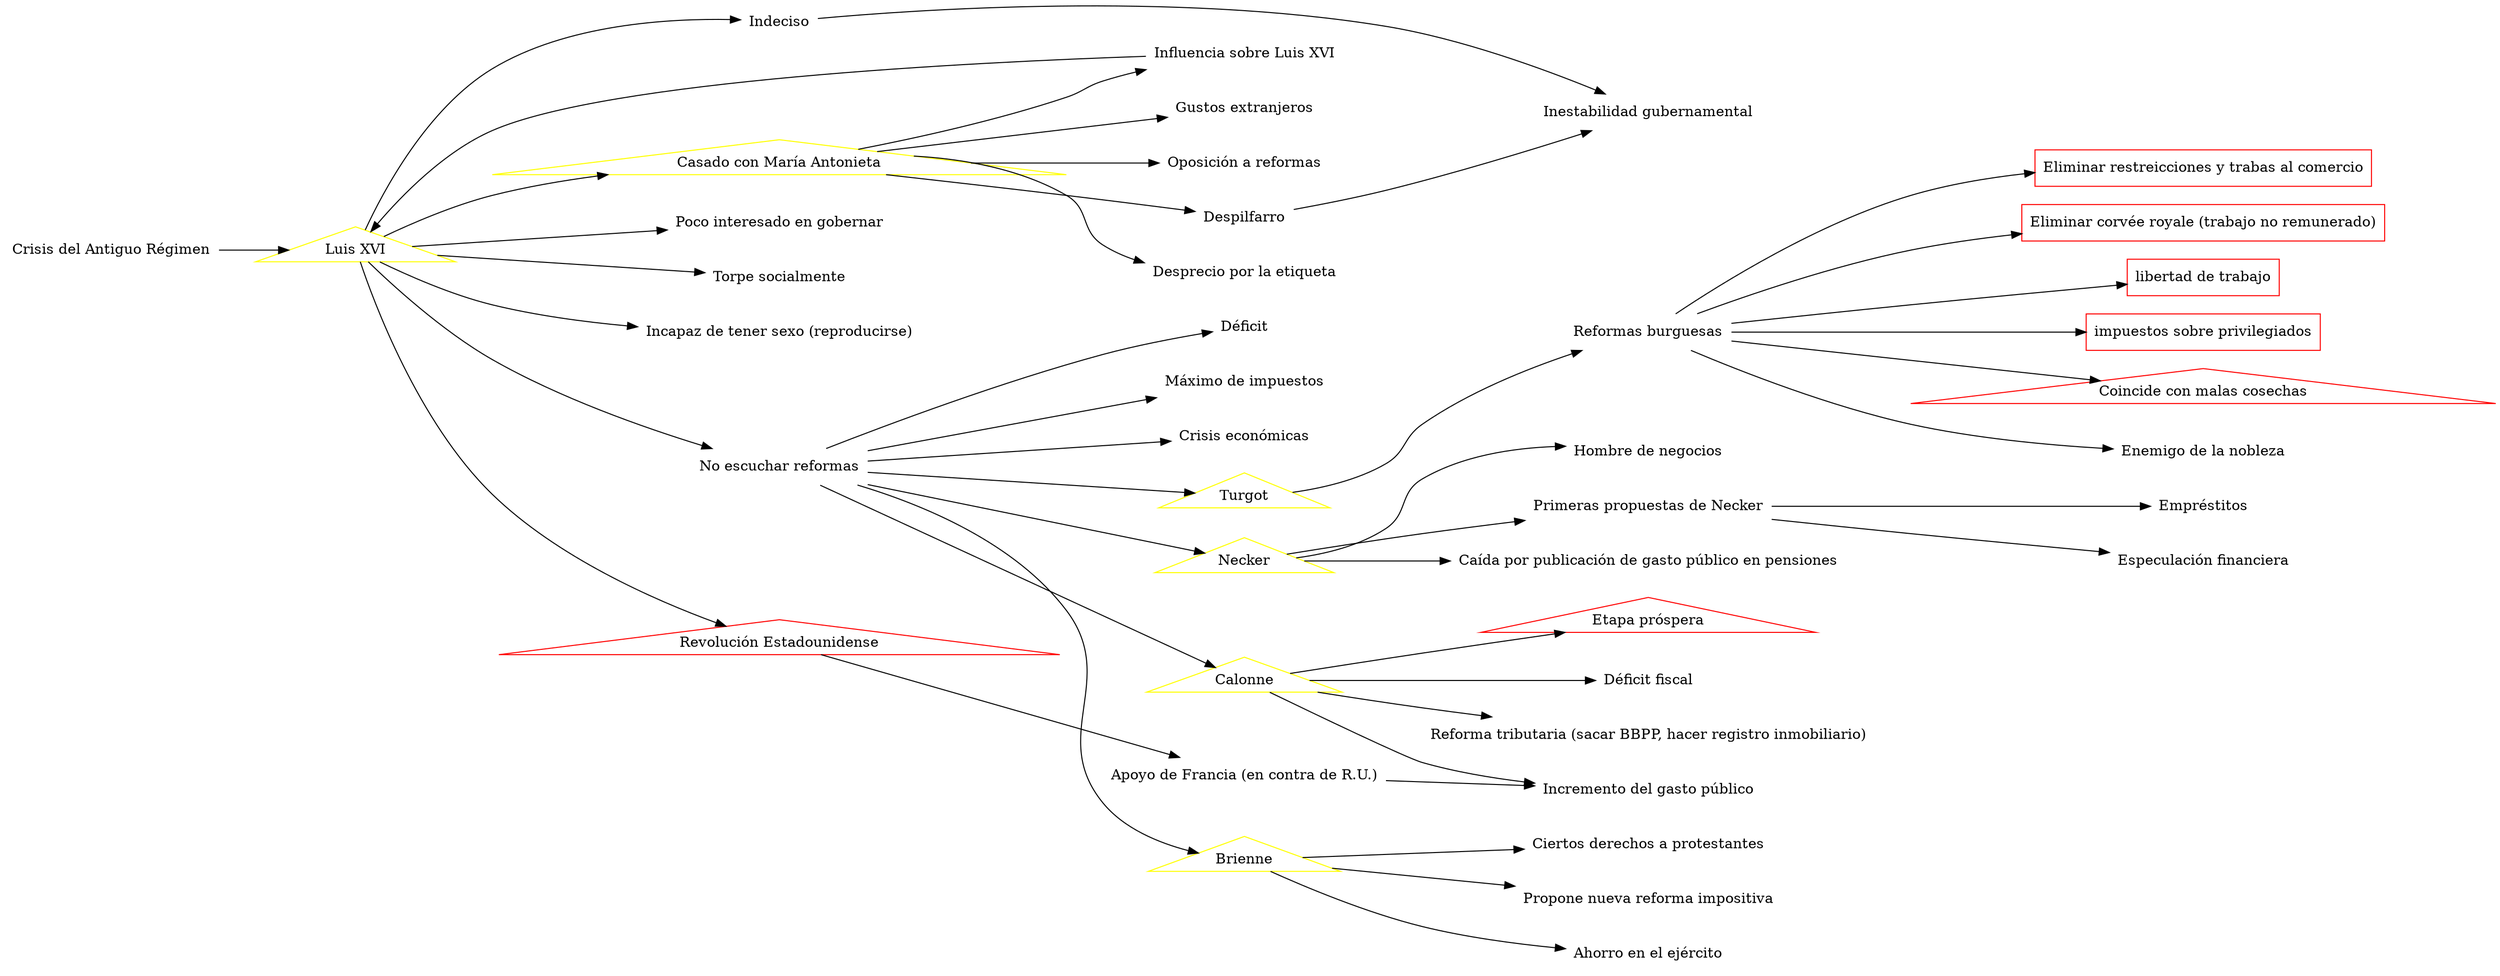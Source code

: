 digraph {
  rankdir=LR;
  "Crisis del Antiguo Régimen"[shape=box][color=white]
  "Luis XVI"[shape=triangle][color=yellow]
  "Indeciso"[shape=box][color=white]
  "Poco interesado en gobernar"[shape=box][color=white]
  "Torpe socialmente"[shape=box][color=white]
  "Casado con María Antonieta"[shape=triangle][color=yellow]
  "Influencia sobre Luis XVI"[shape=box][color=white]
  "Despilfarro"[shape=box][color=white]
  "Inestabilidad gubernamental"[shape=box][color=white]
  "Desprecio por la etiqueta"[shape=box][color=white]
  "Gustos extranjeros"[shape=box][color=white]
  "Oposición a reformas"[shape=box][color=white]
  "Incapaz de tener sexo (reproducirse)"[shape=box][color=white]
  "No escuchar reformas"[shape=box][color=white]
  "Déficit"[shape=box][color=white]
  "Máximo de impuestos"[shape=box][color=white]
  "Crisis económicas"[shape=box][color=white]
  "Turgot"[shape=triangle][color=yellow]
  "Necker"[shape=triangle][color=yellow]
  "Reformas burguesas"[shape=box][color=white]
  "Eliminar restreicciones y trabas al comercio"[shape=box][color=red]
  "Eliminar corvée royale (trabajo no remunerado)"[shape=box][color=red]
  "libertad de trabajo"[shape=box][color=red]
  "impuestos sobre privilegiados"[shape=box][color=red]
  "Coincide con malas cosechas"[shape=triangle][color=red]
  "Enemigo de la nobleza"[shape=box][color=white]
  "Hombre de negocios"[shape=box][color=white]
  "Primeras propuestas de Necker"[shape=box][color=white]
  "Empréstitos"[shape=box][color=white]
  "Especulación financiera"[shape=box][color=white]
  "Revolución Estadounidense"[shape=triangle][color=red]
  "Apoyo de Francia (en contra de R.U.)"[shape=box][color=white]
  "Caída por publicación de gasto público en pensiones"[shape=box][color=white]
  "Calonne"[shape=triangle][color=yellow]
  "Incremento del gasto público"[shape=box][color=white]
  "Etapa próspera"[shape=triangle][color=red]
  "Déficit fiscal"[shape=box][color=white]
  "Reforma tributaria (sacar BBPP, hacer registro inmobiliario)"[shape=box][color=white]
  "Brienne"[shape=triangle][color=yellow]
  "Propone nueva reforma impositiva"[shape=box][color=white]
  "Ahorro en el ejército"[shape=box][color=white]
  "Ciertos derechos a protestantes"[shape=box][color=white]
  "Crisis del Antiguo Régimen"->"Luis XVI"[color=black]
  "Luis XVI"->"Indeciso"[color=black]
  "Luis XVI"->"Poco interesado en gobernar"[color=black]
  "Luis XVI"->"Torpe socialmente"[color=black]
  "Luis XVI"->"Casado con María Antonieta"[color=black]
  "Casado con María Antonieta"->"Influencia sobre Luis XVI"[color=black]
  "Influencia sobre Luis XVI"->"Luis XVI"[color=black]
  "Casado con María Antonieta"->"Despilfarro"[color=black]
  "Indeciso"->"Inestabilidad gubernamental"[color=black]
  "Despilfarro"->"Inestabilidad gubernamental"[color=black]
  "Casado con María Antonieta"->"Desprecio por la etiqueta"[color=black]
  "Casado con María Antonieta"->"Gustos extranjeros"[color=black]
  "Casado con María Antonieta"->"Oposición a reformas"[color=black]
  "Luis XVI"->"Incapaz de tener sexo (reproducirse)"[color=black]
  "Luis XVI"->"No escuchar reformas"[color=black]
  "No escuchar reformas"->"Déficit"[color=black]
  "No escuchar reformas"->"Máximo de impuestos"[color=black]
  "No escuchar reformas"->"Crisis económicas"[color=black]
  "No escuchar reformas"->"Turgot"[color=black]
  "No escuchar reformas"->"Necker"[color=black]
  "Turgot"->"Reformas burguesas"[color=black]
  "Reformas burguesas"->"Eliminar restreicciones y trabas al comercio"[color=black]
  "Reformas burguesas"->"Eliminar corvée royale (trabajo no remunerado)"[color=black]
  "Reformas burguesas"->"libertad de trabajo"[color=black]
  "Reformas burguesas"->"impuestos sobre privilegiados"[color=black]
  "Reformas burguesas"->"Coincide con malas cosechas"[color=black]
  "Reformas burguesas"->"Enemigo de la nobleza"[color=black]
  "Necker"->"Hombre de negocios"[color=black]
  "Necker"->"Primeras propuestas de Necker"[color=black]
  "Primeras propuestas de Necker"->"Empréstitos"[color=black]
  "Primeras propuestas de Necker"->"Especulación financiera"[color=black]
  "Revolución Estadounidense"->"Apoyo de Francia (en contra de R.U.)"[color=black]
  "Luis XVI"->"Revolución Estadounidense"[color=black]
  "Necker"->"Caída por publicación de gasto público en pensiones"[color=black]
  "No escuchar reformas"->"Calonne"[color=black]
  "Calonne"->"Incremento del gasto público"[color=black]
  "Calonne"->"Etapa próspera"[color=black]
  "Calonne"->"Déficit fiscal"[color=black]
  "Calonne"->"Reforma tributaria (sacar BBPP, hacer registro inmobiliario)"[color=black]
  "No escuchar reformas"->"Brienne"[color=black]
  "Apoyo de Francia (en contra de R.U.)"->"Incremento del gasto público"[color=black]
  "Brienne"->"Propone nueva reforma impositiva"[color=black]
  "Brienne"->"Ahorro en el ejército"[color=black]
  "Brienne"->"Ciertos derechos a protestantes"[color=black]
}